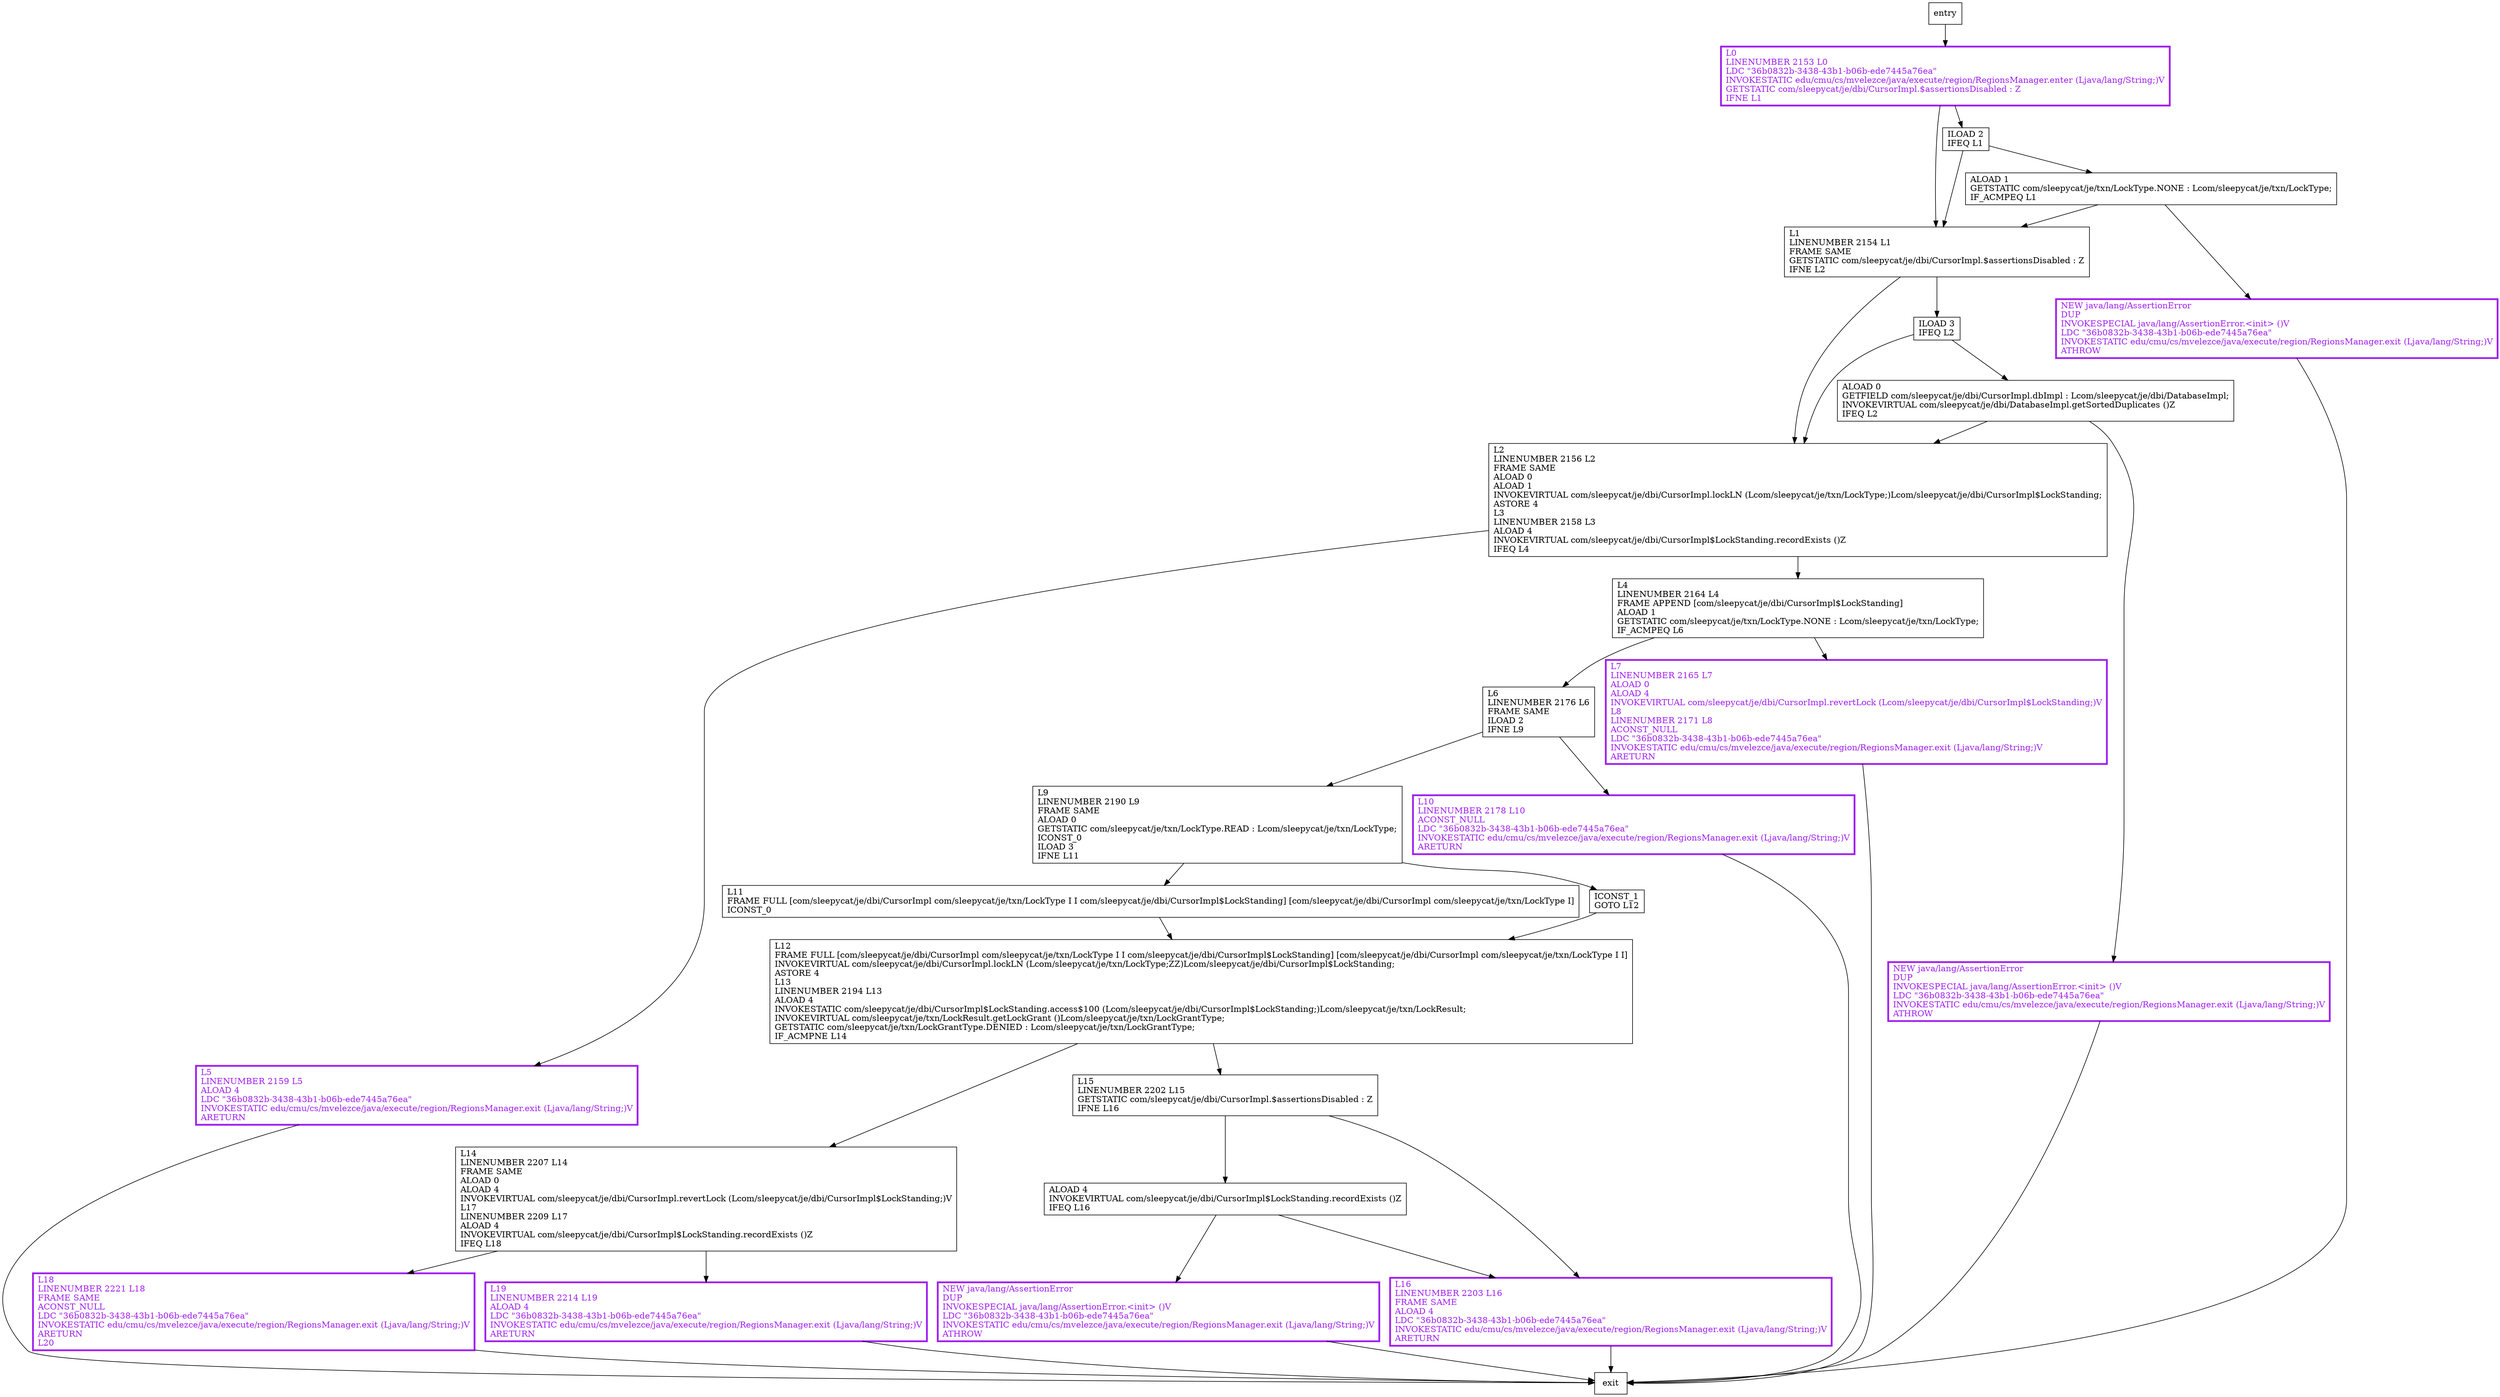 digraph lockLNAndCheckDefunct {
node [shape=record];
1490119261 [label="L6\lLINENUMBER 2176 L6\lFRAME SAME\lILOAD 2\lIFNE L9\l"];
948354821 [label="NEW java/lang/AssertionError\lDUP\lINVOKESPECIAL java/lang/AssertionError.\<init\> ()V\lLDC \"36b0832b-3438-43b1-b06b-ede7445a76ea\"\lINVOKESTATIC edu/cmu/cs/mvelezce/java/execute/region/RegionsManager.exit (Ljava/lang/String;)V\lATHROW\l"];
2062405524 [label="L7\lLINENUMBER 2165 L7\lALOAD 0\lALOAD 4\lINVOKEVIRTUAL com/sleepycat/je/dbi/CursorImpl.revertLock (Lcom/sleepycat/je/dbi/CursorImpl$LockStanding;)V\lL8\lLINENUMBER 2171 L8\lACONST_NULL\lLDC \"36b0832b-3438-43b1-b06b-ede7445a76ea\"\lINVOKESTATIC edu/cmu/cs/mvelezce/java/execute/region/RegionsManager.exit (Ljava/lang/String;)V\lARETURN\l"];
826626191 [label="L18\lLINENUMBER 2221 L18\lFRAME SAME\lACONST_NULL\lLDC \"36b0832b-3438-43b1-b06b-ede7445a76ea\"\lINVOKESTATIC edu/cmu/cs/mvelezce/java/execute/region/RegionsManager.exit (Ljava/lang/String;)V\lARETURN\lL20\l"];
1972636086 [label="L9\lLINENUMBER 2190 L9\lFRAME SAME\lALOAD 0\lGETSTATIC com/sleepycat/je/txn/LockType.READ : Lcom/sleepycat/je/txn/LockType;\lICONST_0\lILOAD 3\lIFNE L11\l"];
1021647409 [label="L11\lFRAME FULL [com/sleepycat/je/dbi/CursorImpl com/sleepycat/je/txn/LockType I I com/sleepycat/je/dbi/CursorImpl$LockStanding] [com/sleepycat/je/dbi/CursorImpl com/sleepycat/je/txn/LockType I]\lICONST_0\l"];
2075191173 [label="L10\lLINENUMBER 2178 L10\lACONST_NULL\lLDC \"36b0832b-3438-43b1-b06b-ede7445a76ea\"\lINVOKESTATIC edu/cmu/cs/mvelezce/java/execute/region/RegionsManager.exit (Ljava/lang/String;)V\lARETURN\l"];
1898682465 [label="L5\lLINENUMBER 2159 L5\lALOAD 4\lLDC \"36b0832b-3438-43b1-b06b-ede7445a76ea\"\lINVOKESTATIC edu/cmu/cs/mvelezce/java/execute/region/RegionsManager.exit (Ljava/lang/String;)V\lARETURN\l"];
345881982 [label="L0\lLINENUMBER 2153 L0\lLDC \"36b0832b-3438-43b1-b06b-ede7445a76ea\"\lINVOKESTATIC edu/cmu/cs/mvelezce/java/execute/region/RegionsManager.enter (Ljava/lang/String;)V\lGETSTATIC com/sleepycat/je/dbi/CursorImpl.$assertionsDisabled : Z\lIFNE L1\l"];
1190907600 [label="ALOAD 4\lINVOKEVIRTUAL com/sleepycat/je/dbi/CursorImpl$LockStanding.recordExists ()Z\lIFEQ L16\l"];
1648670497 [label="L1\lLINENUMBER 2154 L1\lFRAME SAME\lGETSTATIC com/sleepycat/je/dbi/CursorImpl.$assertionsDisabled : Z\lIFNE L2\l"];
1981699058 [label="ILOAD 2\lIFEQ L1\l"];
949195964 [label="NEW java/lang/AssertionError\lDUP\lINVOKESPECIAL java/lang/AssertionError.\<init\> ()V\lLDC \"36b0832b-3438-43b1-b06b-ede7445a76ea\"\lINVOKESTATIC edu/cmu/cs/mvelezce/java/execute/region/RegionsManager.exit (Ljava/lang/String;)V\lATHROW\l"];
1683828688 [label="L16\lLINENUMBER 2203 L16\lFRAME SAME\lALOAD 4\lLDC \"36b0832b-3438-43b1-b06b-ede7445a76ea\"\lINVOKESTATIC edu/cmu/cs/mvelezce/java/execute/region/RegionsManager.exit (Ljava/lang/String;)V\lARETURN\l"];
2067477664 [label="NEW java/lang/AssertionError\lDUP\lINVOKESPECIAL java/lang/AssertionError.\<init\> ()V\lLDC \"36b0832b-3438-43b1-b06b-ede7445a76ea\"\lINVOKESTATIC edu/cmu/cs/mvelezce/java/execute/region/RegionsManager.exit (Ljava/lang/String;)V\lATHROW\l"];
1016512927 [label="L2\lLINENUMBER 2156 L2\lFRAME SAME\lALOAD 0\lALOAD 1\lINVOKEVIRTUAL com/sleepycat/je/dbi/CursorImpl.lockLN (Lcom/sleepycat/je/txn/LockType;)Lcom/sleepycat/je/dbi/CursorImpl$LockStanding;\lASTORE 4\lL3\lLINENUMBER 2158 L3\lALOAD 4\lINVOKEVIRTUAL com/sleepycat/je/dbi/CursorImpl$LockStanding.recordExists ()Z\lIFEQ L4\l"];
1596554637 [label="ALOAD 0\lGETFIELD com/sleepycat/je/dbi/CursorImpl.dbImpl : Lcom/sleepycat/je/dbi/DatabaseImpl;\lINVOKEVIRTUAL com/sleepycat/je/dbi/DatabaseImpl.getSortedDuplicates ()Z\lIFEQ L2\l"];
2074903699 [label="ILOAD 3\lIFEQ L2\l"];
701531449 [label="L19\lLINENUMBER 2214 L19\lALOAD 4\lLDC \"36b0832b-3438-43b1-b06b-ede7445a76ea\"\lINVOKESTATIC edu/cmu/cs/mvelezce/java/execute/region/RegionsManager.exit (Ljava/lang/String;)V\lARETURN\l"];
1776905634 [label="L12\lFRAME FULL [com/sleepycat/je/dbi/CursorImpl com/sleepycat/je/txn/LockType I I com/sleepycat/je/dbi/CursorImpl$LockStanding] [com/sleepycat/je/dbi/CursorImpl com/sleepycat/je/txn/LockType I I]\lINVOKEVIRTUAL com/sleepycat/je/dbi/CursorImpl.lockLN (Lcom/sleepycat/je/txn/LockType;ZZ)Lcom/sleepycat/je/dbi/CursorImpl$LockStanding;\lASTORE 4\lL13\lLINENUMBER 2194 L13\lALOAD 4\lINVOKESTATIC com/sleepycat/je/dbi/CursorImpl$LockStanding.access$100 (Lcom/sleepycat/je/dbi/CursorImpl$LockStanding;)Lcom/sleepycat/je/txn/LockResult;\lINVOKEVIRTUAL com/sleepycat/je/txn/LockResult.getLockGrant ()Lcom/sleepycat/je/txn/LockGrantType;\lGETSTATIC com/sleepycat/je/txn/LockGrantType.DENIED : Lcom/sleepycat/je/txn/LockGrantType;\lIF_ACMPNE L14\l"];
1865745928 [label="ICONST_1\lGOTO L12\l"];
1381720632 [label="L14\lLINENUMBER 2207 L14\lFRAME SAME\lALOAD 0\lALOAD 4\lINVOKEVIRTUAL com/sleepycat/je/dbi/CursorImpl.revertLock (Lcom/sleepycat/je/dbi/CursorImpl$LockStanding;)V\lL17\lLINENUMBER 2209 L17\lALOAD 4\lINVOKEVIRTUAL com/sleepycat/je/dbi/CursorImpl$LockStanding.recordExists ()Z\lIFEQ L18\l"];
1849430731 [label="L4\lLINENUMBER 2164 L4\lFRAME APPEND [com/sleepycat/je/dbi/CursorImpl$LockStanding]\lALOAD 1\lGETSTATIC com/sleepycat/je/txn/LockType.NONE : Lcom/sleepycat/je/txn/LockType;\lIF_ACMPEQ L6\l"];
353969109 [label="L15\lLINENUMBER 2202 L15\lGETSTATIC com/sleepycat/je/dbi/CursorImpl.$assertionsDisabled : Z\lIFNE L16\l"];
1092396972 [label="ALOAD 1\lGETSTATIC com/sleepycat/je/txn/LockType.NONE : Lcom/sleepycat/je/txn/LockType;\lIF_ACMPEQ L1\l"];
entry;
exit;
1490119261 -> 1972636086
1490119261 -> 2075191173
948354821 -> exit
2062405524 -> exit
826626191 -> exit
1972636086 -> 1021647409
1972636086 -> 1865745928
1021647409 -> 1776905634
2075191173 -> exit
1898682465 -> exit
345881982 -> 1648670497
345881982 -> 1981699058
1190907600 -> 948354821
1190907600 -> 1683828688
1648670497 -> 1016512927
1648670497 -> 2074903699
1981699058 -> 1648670497
1981699058 -> 1092396972
949195964 -> exit
1683828688 -> exit
2067477664 -> exit
1016512927 -> 1898682465
1016512927 -> 1849430731
1596554637 -> 2067477664
1596554637 -> 1016512927
2074903699 -> 1016512927
2074903699 -> 1596554637
701531449 -> exit
1776905634 -> 353969109
1776905634 -> 1381720632
1865745928 -> 1776905634
1381720632 -> 826626191
1381720632 -> 701531449
entry -> 345881982
1849430731 -> 1490119261
1849430731 -> 2062405524
353969109 -> 1190907600
353969109 -> 1683828688
1092396972 -> 1648670497
1092396972 -> 949195964
1898682465[fontcolor="purple", penwidth=3, color="purple"];
2067477664[fontcolor="purple", penwidth=3, color="purple"];
948354821[fontcolor="purple", penwidth=3, color="purple"];
345881982[fontcolor="purple", penwidth=3, color="purple"];
2062405524[fontcolor="purple", penwidth=3, color="purple"];
826626191[fontcolor="purple", penwidth=3, color="purple"];
701531449[fontcolor="purple", penwidth=3, color="purple"];
949195964[fontcolor="purple", penwidth=3, color="purple"];
2075191173[fontcolor="purple", penwidth=3, color="purple"];
1683828688[fontcolor="purple", penwidth=3, color="purple"];
}
